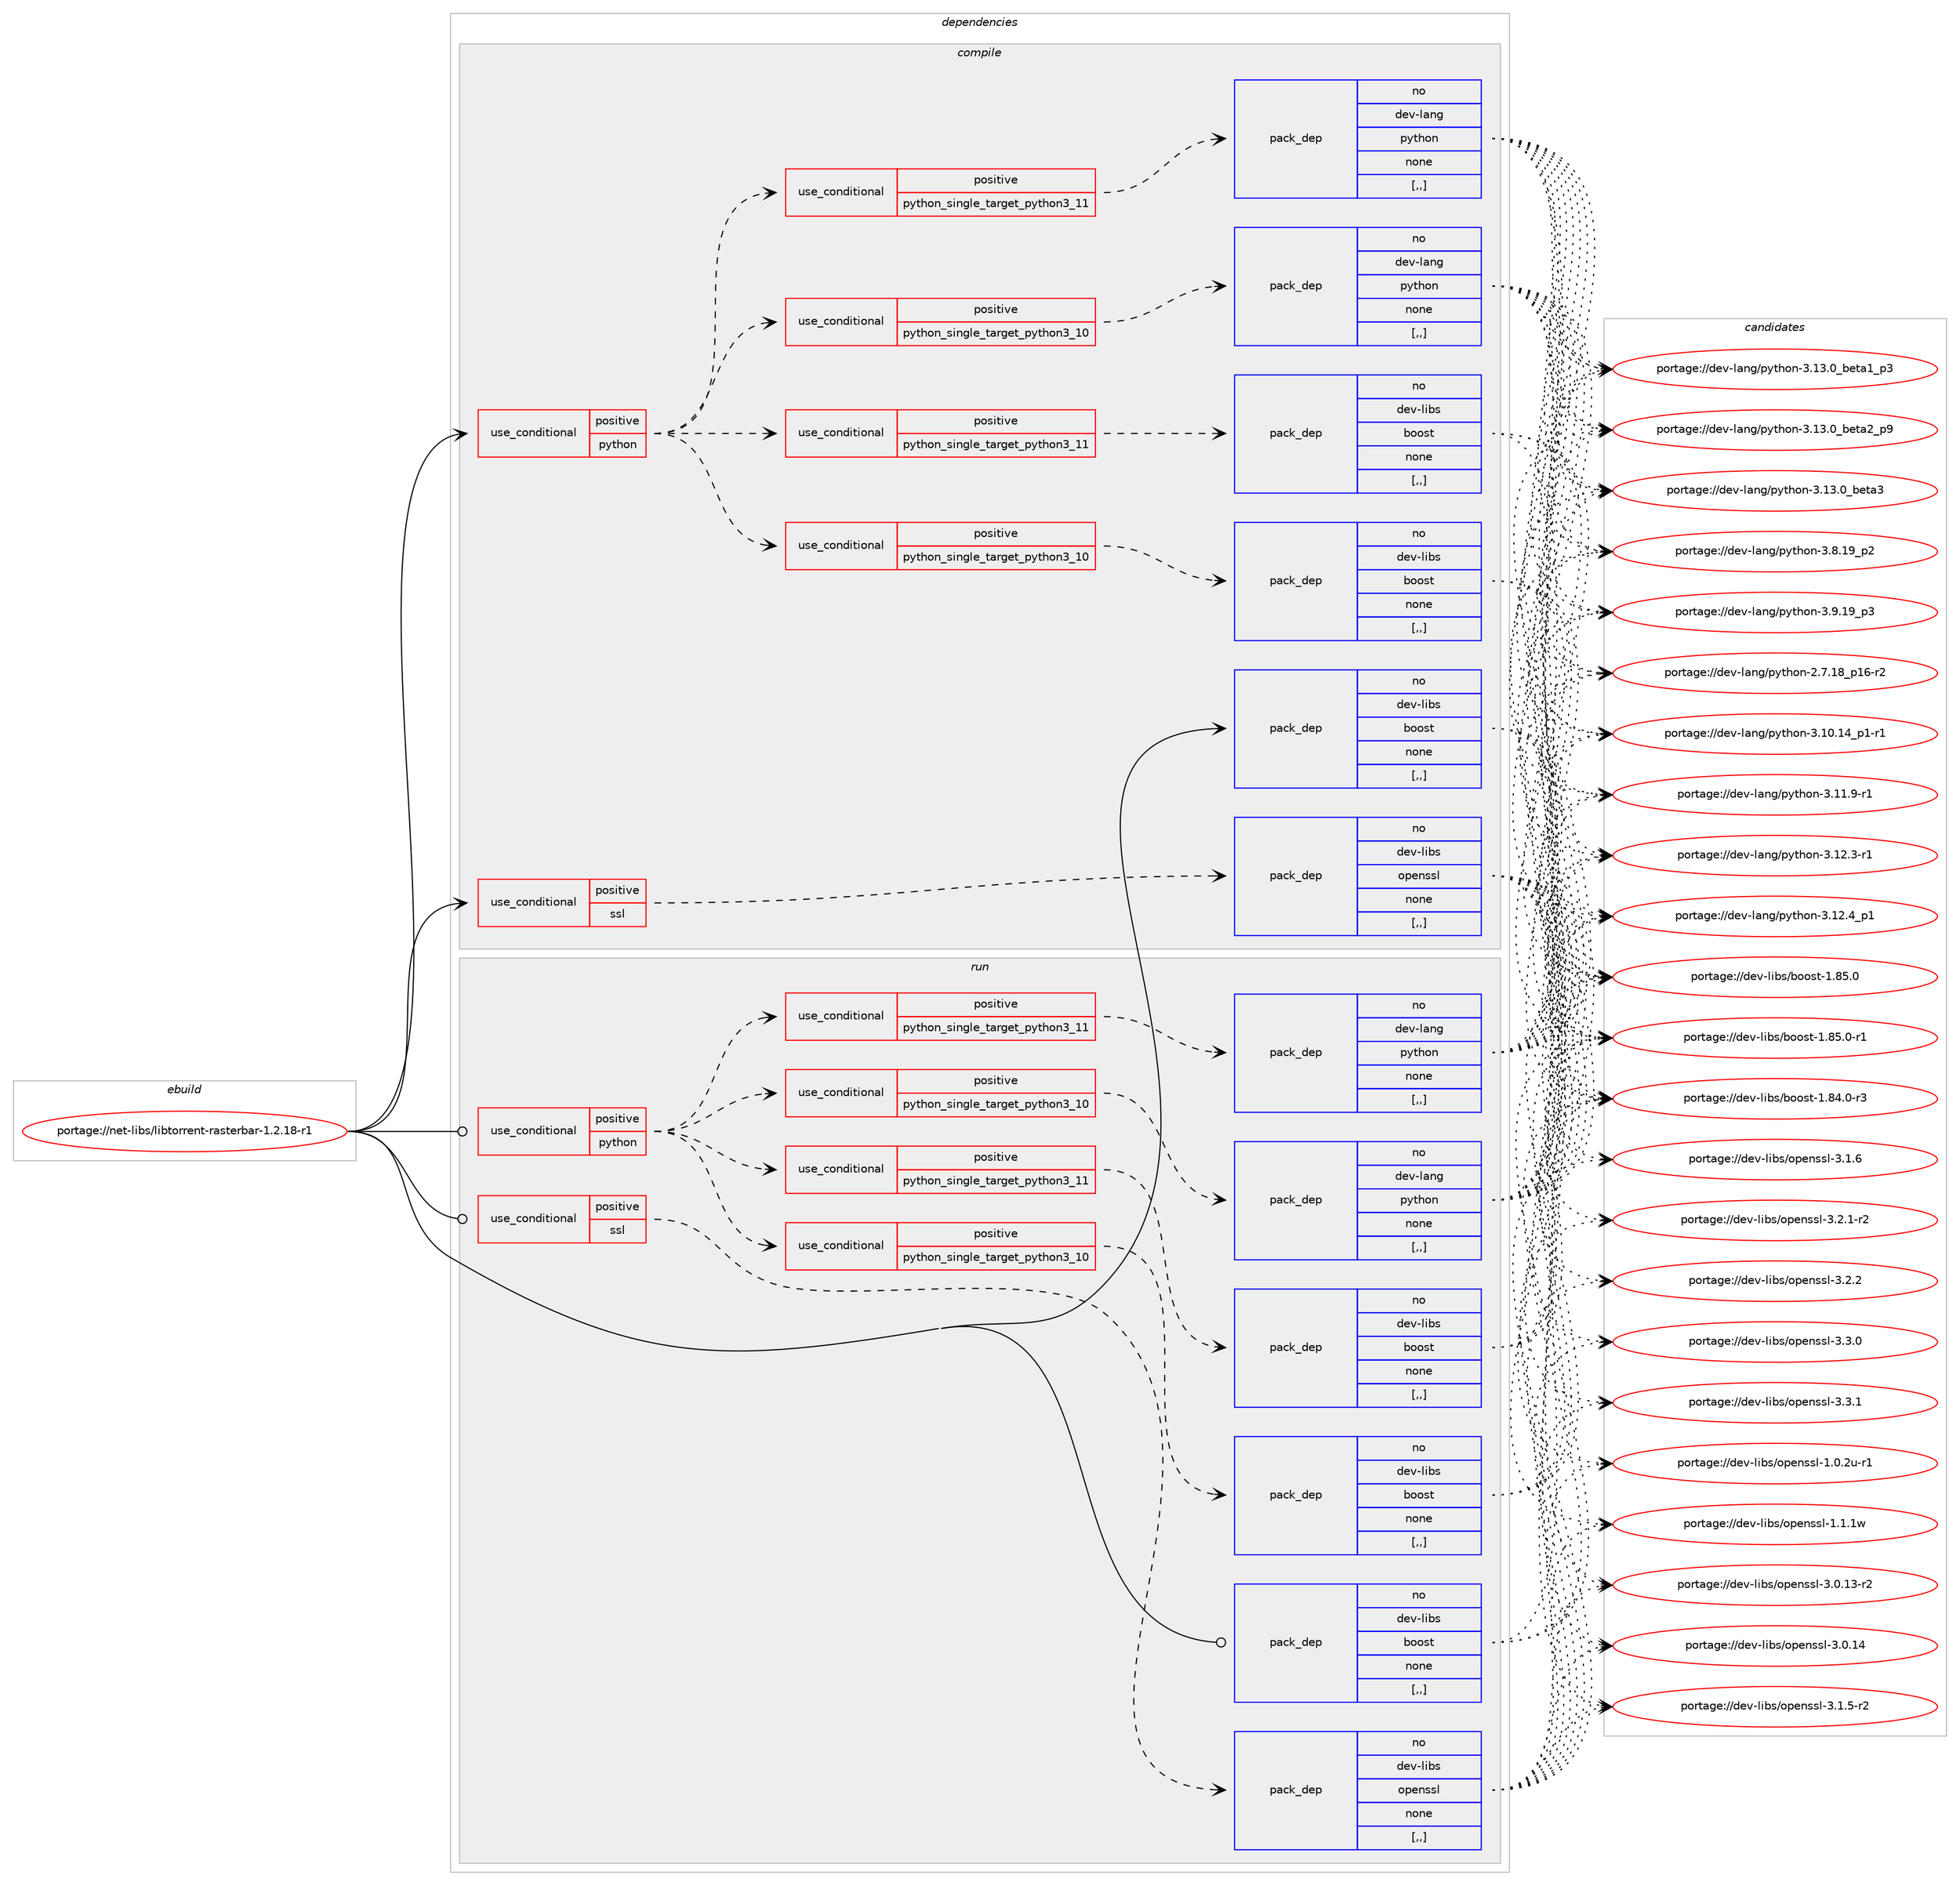 digraph prolog {

# *************
# Graph options
# *************

newrank=true;
concentrate=true;
compound=true;
graph [rankdir=LR,fontname=Helvetica,fontsize=10,ranksep=1.5];#, ranksep=2.5, nodesep=0.2];
edge  [arrowhead=vee];
node  [fontname=Helvetica,fontsize=10];

# **********
# The ebuild
# **********

subgraph cluster_leftcol {
color=gray;
rank=same;
label=<<i>ebuild</i>>;
id [label="portage://net-libs/libtorrent-rasterbar-1.2.18-r1", color=red, width=4, href="../net-libs/libtorrent-rasterbar-1.2.18-r1.svg"];
}

# ****************
# The dependencies
# ****************

subgraph cluster_midcol {
color=gray;
label=<<i>dependencies</i>>;
subgraph cluster_compile {
fillcolor="#eeeeee";
style=filled;
label=<<i>compile</i>>;
subgraph cond91524 {
dependency351529 [label=<<TABLE BORDER="0" CELLBORDER="1" CELLSPACING="0" CELLPADDING="4"><TR><TD ROWSPAN="3" CELLPADDING="10">use_conditional</TD></TR><TR><TD>positive</TD></TR><TR><TD>python</TD></TR></TABLE>>, shape=none, color=red];
subgraph cond91525 {
dependency351530 [label=<<TABLE BORDER="0" CELLBORDER="1" CELLSPACING="0" CELLPADDING="4"><TR><TD ROWSPAN="3" CELLPADDING="10">use_conditional</TD></TR><TR><TD>positive</TD></TR><TR><TD>python_single_target_python3_10</TD></TR></TABLE>>, shape=none, color=red];
subgraph pack257400 {
dependency351531 [label=<<TABLE BORDER="0" CELLBORDER="1" CELLSPACING="0" CELLPADDING="4" WIDTH="220"><TR><TD ROWSPAN="6" CELLPADDING="30">pack_dep</TD></TR><TR><TD WIDTH="110">no</TD></TR><TR><TD>dev-lang</TD></TR><TR><TD>python</TD></TR><TR><TD>none</TD></TR><TR><TD>[,,]</TD></TR></TABLE>>, shape=none, color=blue];
}
dependency351530:e -> dependency351531:w [weight=20,style="dashed",arrowhead="vee"];
}
dependency351529:e -> dependency351530:w [weight=20,style="dashed",arrowhead="vee"];
subgraph cond91526 {
dependency351532 [label=<<TABLE BORDER="0" CELLBORDER="1" CELLSPACING="0" CELLPADDING="4"><TR><TD ROWSPAN="3" CELLPADDING="10">use_conditional</TD></TR><TR><TD>positive</TD></TR><TR><TD>python_single_target_python3_11</TD></TR></TABLE>>, shape=none, color=red];
subgraph pack257401 {
dependency351533 [label=<<TABLE BORDER="0" CELLBORDER="1" CELLSPACING="0" CELLPADDING="4" WIDTH="220"><TR><TD ROWSPAN="6" CELLPADDING="30">pack_dep</TD></TR><TR><TD WIDTH="110">no</TD></TR><TR><TD>dev-lang</TD></TR><TR><TD>python</TD></TR><TR><TD>none</TD></TR><TR><TD>[,,]</TD></TR></TABLE>>, shape=none, color=blue];
}
dependency351532:e -> dependency351533:w [weight=20,style="dashed",arrowhead="vee"];
}
dependency351529:e -> dependency351532:w [weight=20,style="dashed",arrowhead="vee"];
subgraph cond91527 {
dependency351534 [label=<<TABLE BORDER="0" CELLBORDER="1" CELLSPACING="0" CELLPADDING="4"><TR><TD ROWSPAN="3" CELLPADDING="10">use_conditional</TD></TR><TR><TD>positive</TD></TR><TR><TD>python_single_target_python3_10</TD></TR></TABLE>>, shape=none, color=red];
subgraph pack257402 {
dependency351535 [label=<<TABLE BORDER="0" CELLBORDER="1" CELLSPACING="0" CELLPADDING="4" WIDTH="220"><TR><TD ROWSPAN="6" CELLPADDING="30">pack_dep</TD></TR><TR><TD WIDTH="110">no</TD></TR><TR><TD>dev-libs</TD></TR><TR><TD>boost</TD></TR><TR><TD>none</TD></TR><TR><TD>[,,]</TD></TR></TABLE>>, shape=none, color=blue];
}
dependency351534:e -> dependency351535:w [weight=20,style="dashed",arrowhead="vee"];
}
dependency351529:e -> dependency351534:w [weight=20,style="dashed",arrowhead="vee"];
subgraph cond91528 {
dependency351536 [label=<<TABLE BORDER="0" CELLBORDER="1" CELLSPACING="0" CELLPADDING="4"><TR><TD ROWSPAN="3" CELLPADDING="10">use_conditional</TD></TR><TR><TD>positive</TD></TR><TR><TD>python_single_target_python3_11</TD></TR></TABLE>>, shape=none, color=red];
subgraph pack257403 {
dependency351537 [label=<<TABLE BORDER="0" CELLBORDER="1" CELLSPACING="0" CELLPADDING="4" WIDTH="220"><TR><TD ROWSPAN="6" CELLPADDING="30">pack_dep</TD></TR><TR><TD WIDTH="110">no</TD></TR><TR><TD>dev-libs</TD></TR><TR><TD>boost</TD></TR><TR><TD>none</TD></TR><TR><TD>[,,]</TD></TR></TABLE>>, shape=none, color=blue];
}
dependency351536:e -> dependency351537:w [weight=20,style="dashed",arrowhead="vee"];
}
dependency351529:e -> dependency351536:w [weight=20,style="dashed",arrowhead="vee"];
}
id:e -> dependency351529:w [weight=20,style="solid",arrowhead="vee"];
subgraph cond91529 {
dependency351538 [label=<<TABLE BORDER="0" CELLBORDER="1" CELLSPACING="0" CELLPADDING="4"><TR><TD ROWSPAN="3" CELLPADDING="10">use_conditional</TD></TR><TR><TD>positive</TD></TR><TR><TD>ssl</TD></TR></TABLE>>, shape=none, color=red];
subgraph pack257404 {
dependency351539 [label=<<TABLE BORDER="0" CELLBORDER="1" CELLSPACING="0" CELLPADDING="4" WIDTH="220"><TR><TD ROWSPAN="6" CELLPADDING="30">pack_dep</TD></TR><TR><TD WIDTH="110">no</TD></TR><TR><TD>dev-libs</TD></TR><TR><TD>openssl</TD></TR><TR><TD>none</TD></TR><TR><TD>[,,]</TD></TR></TABLE>>, shape=none, color=blue];
}
dependency351538:e -> dependency351539:w [weight=20,style="dashed",arrowhead="vee"];
}
id:e -> dependency351538:w [weight=20,style="solid",arrowhead="vee"];
subgraph pack257405 {
dependency351540 [label=<<TABLE BORDER="0" CELLBORDER="1" CELLSPACING="0" CELLPADDING="4" WIDTH="220"><TR><TD ROWSPAN="6" CELLPADDING="30">pack_dep</TD></TR><TR><TD WIDTH="110">no</TD></TR><TR><TD>dev-libs</TD></TR><TR><TD>boost</TD></TR><TR><TD>none</TD></TR><TR><TD>[,,]</TD></TR></TABLE>>, shape=none, color=blue];
}
id:e -> dependency351540:w [weight=20,style="solid",arrowhead="vee"];
}
subgraph cluster_compileandrun {
fillcolor="#eeeeee";
style=filled;
label=<<i>compile and run</i>>;
}
subgraph cluster_run {
fillcolor="#eeeeee";
style=filled;
label=<<i>run</i>>;
subgraph cond91530 {
dependency351541 [label=<<TABLE BORDER="0" CELLBORDER="1" CELLSPACING="0" CELLPADDING="4"><TR><TD ROWSPAN="3" CELLPADDING="10">use_conditional</TD></TR><TR><TD>positive</TD></TR><TR><TD>python</TD></TR></TABLE>>, shape=none, color=red];
subgraph cond91531 {
dependency351542 [label=<<TABLE BORDER="0" CELLBORDER="1" CELLSPACING="0" CELLPADDING="4"><TR><TD ROWSPAN="3" CELLPADDING="10">use_conditional</TD></TR><TR><TD>positive</TD></TR><TR><TD>python_single_target_python3_10</TD></TR></TABLE>>, shape=none, color=red];
subgraph pack257406 {
dependency351543 [label=<<TABLE BORDER="0" CELLBORDER="1" CELLSPACING="0" CELLPADDING="4" WIDTH="220"><TR><TD ROWSPAN="6" CELLPADDING="30">pack_dep</TD></TR><TR><TD WIDTH="110">no</TD></TR><TR><TD>dev-lang</TD></TR><TR><TD>python</TD></TR><TR><TD>none</TD></TR><TR><TD>[,,]</TD></TR></TABLE>>, shape=none, color=blue];
}
dependency351542:e -> dependency351543:w [weight=20,style="dashed",arrowhead="vee"];
}
dependency351541:e -> dependency351542:w [weight=20,style="dashed",arrowhead="vee"];
subgraph cond91532 {
dependency351544 [label=<<TABLE BORDER="0" CELLBORDER="1" CELLSPACING="0" CELLPADDING="4"><TR><TD ROWSPAN="3" CELLPADDING="10">use_conditional</TD></TR><TR><TD>positive</TD></TR><TR><TD>python_single_target_python3_11</TD></TR></TABLE>>, shape=none, color=red];
subgraph pack257407 {
dependency351545 [label=<<TABLE BORDER="0" CELLBORDER="1" CELLSPACING="0" CELLPADDING="4" WIDTH="220"><TR><TD ROWSPAN="6" CELLPADDING="30">pack_dep</TD></TR><TR><TD WIDTH="110">no</TD></TR><TR><TD>dev-lang</TD></TR><TR><TD>python</TD></TR><TR><TD>none</TD></TR><TR><TD>[,,]</TD></TR></TABLE>>, shape=none, color=blue];
}
dependency351544:e -> dependency351545:w [weight=20,style="dashed",arrowhead="vee"];
}
dependency351541:e -> dependency351544:w [weight=20,style="dashed",arrowhead="vee"];
subgraph cond91533 {
dependency351546 [label=<<TABLE BORDER="0" CELLBORDER="1" CELLSPACING="0" CELLPADDING="4"><TR><TD ROWSPAN="3" CELLPADDING="10">use_conditional</TD></TR><TR><TD>positive</TD></TR><TR><TD>python_single_target_python3_10</TD></TR></TABLE>>, shape=none, color=red];
subgraph pack257408 {
dependency351547 [label=<<TABLE BORDER="0" CELLBORDER="1" CELLSPACING="0" CELLPADDING="4" WIDTH="220"><TR><TD ROWSPAN="6" CELLPADDING="30">pack_dep</TD></TR><TR><TD WIDTH="110">no</TD></TR><TR><TD>dev-libs</TD></TR><TR><TD>boost</TD></TR><TR><TD>none</TD></TR><TR><TD>[,,]</TD></TR></TABLE>>, shape=none, color=blue];
}
dependency351546:e -> dependency351547:w [weight=20,style="dashed",arrowhead="vee"];
}
dependency351541:e -> dependency351546:w [weight=20,style="dashed",arrowhead="vee"];
subgraph cond91534 {
dependency351548 [label=<<TABLE BORDER="0" CELLBORDER="1" CELLSPACING="0" CELLPADDING="4"><TR><TD ROWSPAN="3" CELLPADDING="10">use_conditional</TD></TR><TR><TD>positive</TD></TR><TR><TD>python_single_target_python3_11</TD></TR></TABLE>>, shape=none, color=red];
subgraph pack257409 {
dependency351549 [label=<<TABLE BORDER="0" CELLBORDER="1" CELLSPACING="0" CELLPADDING="4" WIDTH="220"><TR><TD ROWSPAN="6" CELLPADDING="30">pack_dep</TD></TR><TR><TD WIDTH="110">no</TD></TR><TR><TD>dev-libs</TD></TR><TR><TD>boost</TD></TR><TR><TD>none</TD></TR><TR><TD>[,,]</TD></TR></TABLE>>, shape=none, color=blue];
}
dependency351548:e -> dependency351549:w [weight=20,style="dashed",arrowhead="vee"];
}
dependency351541:e -> dependency351548:w [weight=20,style="dashed",arrowhead="vee"];
}
id:e -> dependency351541:w [weight=20,style="solid",arrowhead="odot"];
subgraph cond91535 {
dependency351550 [label=<<TABLE BORDER="0" CELLBORDER="1" CELLSPACING="0" CELLPADDING="4"><TR><TD ROWSPAN="3" CELLPADDING="10">use_conditional</TD></TR><TR><TD>positive</TD></TR><TR><TD>ssl</TD></TR></TABLE>>, shape=none, color=red];
subgraph pack257410 {
dependency351551 [label=<<TABLE BORDER="0" CELLBORDER="1" CELLSPACING="0" CELLPADDING="4" WIDTH="220"><TR><TD ROWSPAN="6" CELLPADDING="30">pack_dep</TD></TR><TR><TD WIDTH="110">no</TD></TR><TR><TD>dev-libs</TD></TR><TR><TD>openssl</TD></TR><TR><TD>none</TD></TR><TR><TD>[,,]</TD></TR></TABLE>>, shape=none, color=blue];
}
dependency351550:e -> dependency351551:w [weight=20,style="dashed",arrowhead="vee"];
}
id:e -> dependency351550:w [weight=20,style="solid",arrowhead="odot"];
subgraph pack257411 {
dependency351552 [label=<<TABLE BORDER="0" CELLBORDER="1" CELLSPACING="0" CELLPADDING="4" WIDTH="220"><TR><TD ROWSPAN="6" CELLPADDING="30">pack_dep</TD></TR><TR><TD WIDTH="110">no</TD></TR><TR><TD>dev-libs</TD></TR><TR><TD>boost</TD></TR><TR><TD>none</TD></TR><TR><TD>[,,]</TD></TR></TABLE>>, shape=none, color=blue];
}
id:e -> dependency351552:w [weight=20,style="solid",arrowhead="odot"];
}
}

# **************
# The candidates
# **************

subgraph cluster_choices {
rank=same;
color=gray;
label=<<i>candidates</i>>;

subgraph choice257400 {
color=black;
nodesep=1;
choice100101118451089711010347112121116104111110455046554649569511249544511450 [label="portage://dev-lang/python-2.7.18_p16-r2", color=red, width=4,href="../dev-lang/python-2.7.18_p16-r2.svg"];
choice100101118451089711010347112121116104111110455146494846495295112494511449 [label="portage://dev-lang/python-3.10.14_p1-r1", color=red, width=4,href="../dev-lang/python-3.10.14_p1-r1.svg"];
choice100101118451089711010347112121116104111110455146494946574511449 [label="portage://dev-lang/python-3.11.9-r1", color=red, width=4,href="../dev-lang/python-3.11.9-r1.svg"];
choice100101118451089711010347112121116104111110455146495046514511449 [label="portage://dev-lang/python-3.12.3-r1", color=red, width=4,href="../dev-lang/python-3.12.3-r1.svg"];
choice100101118451089711010347112121116104111110455146495046529511249 [label="portage://dev-lang/python-3.12.4_p1", color=red, width=4,href="../dev-lang/python-3.12.4_p1.svg"];
choice10010111845108971101034711212111610411111045514649514648959810111697499511251 [label="portage://dev-lang/python-3.13.0_beta1_p3", color=red, width=4,href="../dev-lang/python-3.13.0_beta1_p3.svg"];
choice10010111845108971101034711212111610411111045514649514648959810111697509511257 [label="portage://dev-lang/python-3.13.0_beta2_p9", color=red, width=4,href="../dev-lang/python-3.13.0_beta2_p9.svg"];
choice1001011184510897110103471121211161041111104551464951464895981011169751 [label="portage://dev-lang/python-3.13.0_beta3", color=red, width=4,href="../dev-lang/python-3.13.0_beta3.svg"];
choice100101118451089711010347112121116104111110455146564649579511250 [label="portage://dev-lang/python-3.8.19_p2", color=red, width=4,href="../dev-lang/python-3.8.19_p2.svg"];
choice100101118451089711010347112121116104111110455146574649579511251 [label="portage://dev-lang/python-3.9.19_p3", color=red, width=4,href="../dev-lang/python-3.9.19_p3.svg"];
dependency351531:e -> choice100101118451089711010347112121116104111110455046554649569511249544511450:w [style=dotted,weight="100"];
dependency351531:e -> choice100101118451089711010347112121116104111110455146494846495295112494511449:w [style=dotted,weight="100"];
dependency351531:e -> choice100101118451089711010347112121116104111110455146494946574511449:w [style=dotted,weight="100"];
dependency351531:e -> choice100101118451089711010347112121116104111110455146495046514511449:w [style=dotted,weight="100"];
dependency351531:e -> choice100101118451089711010347112121116104111110455146495046529511249:w [style=dotted,weight="100"];
dependency351531:e -> choice10010111845108971101034711212111610411111045514649514648959810111697499511251:w [style=dotted,weight="100"];
dependency351531:e -> choice10010111845108971101034711212111610411111045514649514648959810111697509511257:w [style=dotted,weight="100"];
dependency351531:e -> choice1001011184510897110103471121211161041111104551464951464895981011169751:w [style=dotted,weight="100"];
dependency351531:e -> choice100101118451089711010347112121116104111110455146564649579511250:w [style=dotted,weight="100"];
dependency351531:e -> choice100101118451089711010347112121116104111110455146574649579511251:w [style=dotted,weight="100"];
}
subgraph choice257401 {
color=black;
nodesep=1;
choice100101118451089711010347112121116104111110455046554649569511249544511450 [label="portage://dev-lang/python-2.7.18_p16-r2", color=red, width=4,href="../dev-lang/python-2.7.18_p16-r2.svg"];
choice100101118451089711010347112121116104111110455146494846495295112494511449 [label="portage://dev-lang/python-3.10.14_p1-r1", color=red, width=4,href="../dev-lang/python-3.10.14_p1-r1.svg"];
choice100101118451089711010347112121116104111110455146494946574511449 [label="portage://dev-lang/python-3.11.9-r1", color=red, width=4,href="../dev-lang/python-3.11.9-r1.svg"];
choice100101118451089711010347112121116104111110455146495046514511449 [label="portage://dev-lang/python-3.12.3-r1", color=red, width=4,href="../dev-lang/python-3.12.3-r1.svg"];
choice100101118451089711010347112121116104111110455146495046529511249 [label="portage://dev-lang/python-3.12.4_p1", color=red, width=4,href="../dev-lang/python-3.12.4_p1.svg"];
choice10010111845108971101034711212111610411111045514649514648959810111697499511251 [label="portage://dev-lang/python-3.13.0_beta1_p3", color=red, width=4,href="../dev-lang/python-3.13.0_beta1_p3.svg"];
choice10010111845108971101034711212111610411111045514649514648959810111697509511257 [label="portage://dev-lang/python-3.13.0_beta2_p9", color=red, width=4,href="../dev-lang/python-3.13.0_beta2_p9.svg"];
choice1001011184510897110103471121211161041111104551464951464895981011169751 [label="portage://dev-lang/python-3.13.0_beta3", color=red, width=4,href="../dev-lang/python-3.13.0_beta3.svg"];
choice100101118451089711010347112121116104111110455146564649579511250 [label="portage://dev-lang/python-3.8.19_p2", color=red, width=4,href="../dev-lang/python-3.8.19_p2.svg"];
choice100101118451089711010347112121116104111110455146574649579511251 [label="portage://dev-lang/python-3.9.19_p3", color=red, width=4,href="../dev-lang/python-3.9.19_p3.svg"];
dependency351533:e -> choice100101118451089711010347112121116104111110455046554649569511249544511450:w [style=dotted,weight="100"];
dependency351533:e -> choice100101118451089711010347112121116104111110455146494846495295112494511449:w [style=dotted,weight="100"];
dependency351533:e -> choice100101118451089711010347112121116104111110455146494946574511449:w [style=dotted,weight="100"];
dependency351533:e -> choice100101118451089711010347112121116104111110455146495046514511449:w [style=dotted,weight="100"];
dependency351533:e -> choice100101118451089711010347112121116104111110455146495046529511249:w [style=dotted,weight="100"];
dependency351533:e -> choice10010111845108971101034711212111610411111045514649514648959810111697499511251:w [style=dotted,weight="100"];
dependency351533:e -> choice10010111845108971101034711212111610411111045514649514648959810111697509511257:w [style=dotted,weight="100"];
dependency351533:e -> choice1001011184510897110103471121211161041111104551464951464895981011169751:w [style=dotted,weight="100"];
dependency351533:e -> choice100101118451089711010347112121116104111110455146564649579511250:w [style=dotted,weight="100"];
dependency351533:e -> choice100101118451089711010347112121116104111110455146574649579511251:w [style=dotted,weight="100"];
}
subgraph choice257402 {
color=black;
nodesep=1;
choice10010111845108105981154798111111115116454946565246484511451 [label="portage://dev-libs/boost-1.84.0-r3", color=red, width=4,href="../dev-libs/boost-1.84.0-r3.svg"];
choice1001011184510810598115479811111111511645494656534648 [label="portage://dev-libs/boost-1.85.0", color=red, width=4,href="../dev-libs/boost-1.85.0.svg"];
choice10010111845108105981154798111111115116454946565346484511449 [label="portage://dev-libs/boost-1.85.0-r1", color=red, width=4,href="../dev-libs/boost-1.85.0-r1.svg"];
dependency351535:e -> choice10010111845108105981154798111111115116454946565246484511451:w [style=dotted,weight="100"];
dependency351535:e -> choice1001011184510810598115479811111111511645494656534648:w [style=dotted,weight="100"];
dependency351535:e -> choice10010111845108105981154798111111115116454946565346484511449:w [style=dotted,weight="100"];
}
subgraph choice257403 {
color=black;
nodesep=1;
choice10010111845108105981154798111111115116454946565246484511451 [label="portage://dev-libs/boost-1.84.0-r3", color=red, width=4,href="../dev-libs/boost-1.84.0-r3.svg"];
choice1001011184510810598115479811111111511645494656534648 [label="portage://dev-libs/boost-1.85.0", color=red, width=4,href="../dev-libs/boost-1.85.0.svg"];
choice10010111845108105981154798111111115116454946565346484511449 [label="portage://dev-libs/boost-1.85.0-r1", color=red, width=4,href="../dev-libs/boost-1.85.0-r1.svg"];
dependency351537:e -> choice10010111845108105981154798111111115116454946565246484511451:w [style=dotted,weight="100"];
dependency351537:e -> choice1001011184510810598115479811111111511645494656534648:w [style=dotted,weight="100"];
dependency351537:e -> choice10010111845108105981154798111111115116454946565346484511449:w [style=dotted,weight="100"];
}
subgraph choice257404 {
color=black;
nodesep=1;
choice1001011184510810598115471111121011101151151084549464846501174511449 [label="portage://dev-libs/openssl-1.0.2u-r1", color=red, width=4,href="../dev-libs/openssl-1.0.2u-r1.svg"];
choice100101118451081059811547111112101110115115108454946494649119 [label="portage://dev-libs/openssl-1.1.1w", color=red, width=4,href="../dev-libs/openssl-1.1.1w.svg"];
choice100101118451081059811547111112101110115115108455146484649514511450 [label="portage://dev-libs/openssl-3.0.13-r2", color=red, width=4,href="../dev-libs/openssl-3.0.13-r2.svg"];
choice10010111845108105981154711111210111011511510845514648464952 [label="portage://dev-libs/openssl-3.0.14", color=red, width=4,href="../dev-libs/openssl-3.0.14.svg"];
choice1001011184510810598115471111121011101151151084551464946534511450 [label="portage://dev-libs/openssl-3.1.5-r2", color=red, width=4,href="../dev-libs/openssl-3.1.5-r2.svg"];
choice100101118451081059811547111112101110115115108455146494654 [label="portage://dev-libs/openssl-3.1.6", color=red, width=4,href="../dev-libs/openssl-3.1.6.svg"];
choice1001011184510810598115471111121011101151151084551465046494511450 [label="portage://dev-libs/openssl-3.2.1-r2", color=red, width=4,href="../dev-libs/openssl-3.2.1-r2.svg"];
choice100101118451081059811547111112101110115115108455146504650 [label="portage://dev-libs/openssl-3.2.2", color=red, width=4,href="../dev-libs/openssl-3.2.2.svg"];
choice100101118451081059811547111112101110115115108455146514648 [label="portage://dev-libs/openssl-3.3.0", color=red, width=4,href="../dev-libs/openssl-3.3.0.svg"];
choice100101118451081059811547111112101110115115108455146514649 [label="portage://dev-libs/openssl-3.3.1", color=red, width=4,href="../dev-libs/openssl-3.3.1.svg"];
dependency351539:e -> choice1001011184510810598115471111121011101151151084549464846501174511449:w [style=dotted,weight="100"];
dependency351539:e -> choice100101118451081059811547111112101110115115108454946494649119:w [style=dotted,weight="100"];
dependency351539:e -> choice100101118451081059811547111112101110115115108455146484649514511450:w [style=dotted,weight="100"];
dependency351539:e -> choice10010111845108105981154711111210111011511510845514648464952:w [style=dotted,weight="100"];
dependency351539:e -> choice1001011184510810598115471111121011101151151084551464946534511450:w [style=dotted,weight="100"];
dependency351539:e -> choice100101118451081059811547111112101110115115108455146494654:w [style=dotted,weight="100"];
dependency351539:e -> choice1001011184510810598115471111121011101151151084551465046494511450:w [style=dotted,weight="100"];
dependency351539:e -> choice100101118451081059811547111112101110115115108455146504650:w [style=dotted,weight="100"];
dependency351539:e -> choice100101118451081059811547111112101110115115108455146514648:w [style=dotted,weight="100"];
dependency351539:e -> choice100101118451081059811547111112101110115115108455146514649:w [style=dotted,weight="100"];
}
subgraph choice257405 {
color=black;
nodesep=1;
choice10010111845108105981154798111111115116454946565246484511451 [label="portage://dev-libs/boost-1.84.0-r3", color=red, width=4,href="../dev-libs/boost-1.84.0-r3.svg"];
choice1001011184510810598115479811111111511645494656534648 [label="portage://dev-libs/boost-1.85.0", color=red, width=4,href="../dev-libs/boost-1.85.0.svg"];
choice10010111845108105981154798111111115116454946565346484511449 [label="portage://dev-libs/boost-1.85.0-r1", color=red, width=4,href="../dev-libs/boost-1.85.0-r1.svg"];
dependency351540:e -> choice10010111845108105981154798111111115116454946565246484511451:w [style=dotted,weight="100"];
dependency351540:e -> choice1001011184510810598115479811111111511645494656534648:w [style=dotted,weight="100"];
dependency351540:e -> choice10010111845108105981154798111111115116454946565346484511449:w [style=dotted,weight="100"];
}
subgraph choice257406 {
color=black;
nodesep=1;
choice100101118451089711010347112121116104111110455046554649569511249544511450 [label="portage://dev-lang/python-2.7.18_p16-r2", color=red, width=4,href="../dev-lang/python-2.7.18_p16-r2.svg"];
choice100101118451089711010347112121116104111110455146494846495295112494511449 [label="portage://dev-lang/python-3.10.14_p1-r1", color=red, width=4,href="../dev-lang/python-3.10.14_p1-r1.svg"];
choice100101118451089711010347112121116104111110455146494946574511449 [label="portage://dev-lang/python-3.11.9-r1", color=red, width=4,href="../dev-lang/python-3.11.9-r1.svg"];
choice100101118451089711010347112121116104111110455146495046514511449 [label="portage://dev-lang/python-3.12.3-r1", color=red, width=4,href="../dev-lang/python-3.12.3-r1.svg"];
choice100101118451089711010347112121116104111110455146495046529511249 [label="portage://dev-lang/python-3.12.4_p1", color=red, width=4,href="../dev-lang/python-3.12.4_p1.svg"];
choice10010111845108971101034711212111610411111045514649514648959810111697499511251 [label="portage://dev-lang/python-3.13.0_beta1_p3", color=red, width=4,href="../dev-lang/python-3.13.0_beta1_p3.svg"];
choice10010111845108971101034711212111610411111045514649514648959810111697509511257 [label="portage://dev-lang/python-3.13.0_beta2_p9", color=red, width=4,href="../dev-lang/python-3.13.0_beta2_p9.svg"];
choice1001011184510897110103471121211161041111104551464951464895981011169751 [label="portage://dev-lang/python-3.13.0_beta3", color=red, width=4,href="../dev-lang/python-3.13.0_beta3.svg"];
choice100101118451089711010347112121116104111110455146564649579511250 [label="portage://dev-lang/python-3.8.19_p2", color=red, width=4,href="../dev-lang/python-3.8.19_p2.svg"];
choice100101118451089711010347112121116104111110455146574649579511251 [label="portage://dev-lang/python-3.9.19_p3", color=red, width=4,href="../dev-lang/python-3.9.19_p3.svg"];
dependency351543:e -> choice100101118451089711010347112121116104111110455046554649569511249544511450:w [style=dotted,weight="100"];
dependency351543:e -> choice100101118451089711010347112121116104111110455146494846495295112494511449:w [style=dotted,weight="100"];
dependency351543:e -> choice100101118451089711010347112121116104111110455146494946574511449:w [style=dotted,weight="100"];
dependency351543:e -> choice100101118451089711010347112121116104111110455146495046514511449:w [style=dotted,weight="100"];
dependency351543:e -> choice100101118451089711010347112121116104111110455146495046529511249:w [style=dotted,weight="100"];
dependency351543:e -> choice10010111845108971101034711212111610411111045514649514648959810111697499511251:w [style=dotted,weight="100"];
dependency351543:e -> choice10010111845108971101034711212111610411111045514649514648959810111697509511257:w [style=dotted,weight="100"];
dependency351543:e -> choice1001011184510897110103471121211161041111104551464951464895981011169751:w [style=dotted,weight="100"];
dependency351543:e -> choice100101118451089711010347112121116104111110455146564649579511250:w [style=dotted,weight="100"];
dependency351543:e -> choice100101118451089711010347112121116104111110455146574649579511251:w [style=dotted,weight="100"];
}
subgraph choice257407 {
color=black;
nodesep=1;
choice100101118451089711010347112121116104111110455046554649569511249544511450 [label="portage://dev-lang/python-2.7.18_p16-r2", color=red, width=4,href="../dev-lang/python-2.7.18_p16-r2.svg"];
choice100101118451089711010347112121116104111110455146494846495295112494511449 [label="portage://dev-lang/python-3.10.14_p1-r1", color=red, width=4,href="../dev-lang/python-3.10.14_p1-r1.svg"];
choice100101118451089711010347112121116104111110455146494946574511449 [label="portage://dev-lang/python-3.11.9-r1", color=red, width=4,href="../dev-lang/python-3.11.9-r1.svg"];
choice100101118451089711010347112121116104111110455146495046514511449 [label="portage://dev-lang/python-3.12.3-r1", color=red, width=4,href="../dev-lang/python-3.12.3-r1.svg"];
choice100101118451089711010347112121116104111110455146495046529511249 [label="portage://dev-lang/python-3.12.4_p1", color=red, width=4,href="../dev-lang/python-3.12.4_p1.svg"];
choice10010111845108971101034711212111610411111045514649514648959810111697499511251 [label="portage://dev-lang/python-3.13.0_beta1_p3", color=red, width=4,href="../dev-lang/python-3.13.0_beta1_p3.svg"];
choice10010111845108971101034711212111610411111045514649514648959810111697509511257 [label="portage://dev-lang/python-3.13.0_beta2_p9", color=red, width=4,href="../dev-lang/python-3.13.0_beta2_p9.svg"];
choice1001011184510897110103471121211161041111104551464951464895981011169751 [label="portage://dev-lang/python-3.13.0_beta3", color=red, width=4,href="../dev-lang/python-3.13.0_beta3.svg"];
choice100101118451089711010347112121116104111110455146564649579511250 [label="portage://dev-lang/python-3.8.19_p2", color=red, width=4,href="../dev-lang/python-3.8.19_p2.svg"];
choice100101118451089711010347112121116104111110455146574649579511251 [label="portage://dev-lang/python-3.9.19_p3", color=red, width=4,href="../dev-lang/python-3.9.19_p3.svg"];
dependency351545:e -> choice100101118451089711010347112121116104111110455046554649569511249544511450:w [style=dotted,weight="100"];
dependency351545:e -> choice100101118451089711010347112121116104111110455146494846495295112494511449:w [style=dotted,weight="100"];
dependency351545:e -> choice100101118451089711010347112121116104111110455146494946574511449:w [style=dotted,weight="100"];
dependency351545:e -> choice100101118451089711010347112121116104111110455146495046514511449:w [style=dotted,weight="100"];
dependency351545:e -> choice100101118451089711010347112121116104111110455146495046529511249:w [style=dotted,weight="100"];
dependency351545:e -> choice10010111845108971101034711212111610411111045514649514648959810111697499511251:w [style=dotted,weight="100"];
dependency351545:e -> choice10010111845108971101034711212111610411111045514649514648959810111697509511257:w [style=dotted,weight="100"];
dependency351545:e -> choice1001011184510897110103471121211161041111104551464951464895981011169751:w [style=dotted,weight="100"];
dependency351545:e -> choice100101118451089711010347112121116104111110455146564649579511250:w [style=dotted,weight="100"];
dependency351545:e -> choice100101118451089711010347112121116104111110455146574649579511251:w [style=dotted,weight="100"];
}
subgraph choice257408 {
color=black;
nodesep=1;
choice10010111845108105981154798111111115116454946565246484511451 [label="portage://dev-libs/boost-1.84.0-r3", color=red, width=4,href="../dev-libs/boost-1.84.0-r3.svg"];
choice1001011184510810598115479811111111511645494656534648 [label="portage://dev-libs/boost-1.85.0", color=red, width=4,href="../dev-libs/boost-1.85.0.svg"];
choice10010111845108105981154798111111115116454946565346484511449 [label="portage://dev-libs/boost-1.85.0-r1", color=red, width=4,href="../dev-libs/boost-1.85.0-r1.svg"];
dependency351547:e -> choice10010111845108105981154798111111115116454946565246484511451:w [style=dotted,weight="100"];
dependency351547:e -> choice1001011184510810598115479811111111511645494656534648:w [style=dotted,weight="100"];
dependency351547:e -> choice10010111845108105981154798111111115116454946565346484511449:w [style=dotted,weight="100"];
}
subgraph choice257409 {
color=black;
nodesep=1;
choice10010111845108105981154798111111115116454946565246484511451 [label="portage://dev-libs/boost-1.84.0-r3", color=red, width=4,href="../dev-libs/boost-1.84.0-r3.svg"];
choice1001011184510810598115479811111111511645494656534648 [label="portage://dev-libs/boost-1.85.0", color=red, width=4,href="../dev-libs/boost-1.85.0.svg"];
choice10010111845108105981154798111111115116454946565346484511449 [label="portage://dev-libs/boost-1.85.0-r1", color=red, width=4,href="../dev-libs/boost-1.85.0-r1.svg"];
dependency351549:e -> choice10010111845108105981154798111111115116454946565246484511451:w [style=dotted,weight="100"];
dependency351549:e -> choice1001011184510810598115479811111111511645494656534648:w [style=dotted,weight="100"];
dependency351549:e -> choice10010111845108105981154798111111115116454946565346484511449:w [style=dotted,weight="100"];
}
subgraph choice257410 {
color=black;
nodesep=1;
choice1001011184510810598115471111121011101151151084549464846501174511449 [label="portage://dev-libs/openssl-1.0.2u-r1", color=red, width=4,href="../dev-libs/openssl-1.0.2u-r1.svg"];
choice100101118451081059811547111112101110115115108454946494649119 [label="portage://dev-libs/openssl-1.1.1w", color=red, width=4,href="../dev-libs/openssl-1.1.1w.svg"];
choice100101118451081059811547111112101110115115108455146484649514511450 [label="portage://dev-libs/openssl-3.0.13-r2", color=red, width=4,href="../dev-libs/openssl-3.0.13-r2.svg"];
choice10010111845108105981154711111210111011511510845514648464952 [label="portage://dev-libs/openssl-3.0.14", color=red, width=4,href="../dev-libs/openssl-3.0.14.svg"];
choice1001011184510810598115471111121011101151151084551464946534511450 [label="portage://dev-libs/openssl-3.1.5-r2", color=red, width=4,href="../dev-libs/openssl-3.1.5-r2.svg"];
choice100101118451081059811547111112101110115115108455146494654 [label="portage://dev-libs/openssl-3.1.6", color=red, width=4,href="../dev-libs/openssl-3.1.6.svg"];
choice1001011184510810598115471111121011101151151084551465046494511450 [label="portage://dev-libs/openssl-3.2.1-r2", color=red, width=4,href="../dev-libs/openssl-3.2.1-r2.svg"];
choice100101118451081059811547111112101110115115108455146504650 [label="portage://dev-libs/openssl-3.2.2", color=red, width=4,href="../dev-libs/openssl-3.2.2.svg"];
choice100101118451081059811547111112101110115115108455146514648 [label="portage://dev-libs/openssl-3.3.0", color=red, width=4,href="../dev-libs/openssl-3.3.0.svg"];
choice100101118451081059811547111112101110115115108455146514649 [label="portage://dev-libs/openssl-3.3.1", color=red, width=4,href="../dev-libs/openssl-3.3.1.svg"];
dependency351551:e -> choice1001011184510810598115471111121011101151151084549464846501174511449:w [style=dotted,weight="100"];
dependency351551:e -> choice100101118451081059811547111112101110115115108454946494649119:w [style=dotted,weight="100"];
dependency351551:e -> choice100101118451081059811547111112101110115115108455146484649514511450:w [style=dotted,weight="100"];
dependency351551:e -> choice10010111845108105981154711111210111011511510845514648464952:w [style=dotted,weight="100"];
dependency351551:e -> choice1001011184510810598115471111121011101151151084551464946534511450:w [style=dotted,weight="100"];
dependency351551:e -> choice100101118451081059811547111112101110115115108455146494654:w [style=dotted,weight="100"];
dependency351551:e -> choice1001011184510810598115471111121011101151151084551465046494511450:w [style=dotted,weight="100"];
dependency351551:e -> choice100101118451081059811547111112101110115115108455146504650:w [style=dotted,weight="100"];
dependency351551:e -> choice100101118451081059811547111112101110115115108455146514648:w [style=dotted,weight="100"];
dependency351551:e -> choice100101118451081059811547111112101110115115108455146514649:w [style=dotted,weight="100"];
}
subgraph choice257411 {
color=black;
nodesep=1;
choice10010111845108105981154798111111115116454946565246484511451 [label="portage://dev-libs/boost-1.84.0-r3", color=red, width=4,href="../dev-libs/boost-1.84.0-r3.svg"];
choice1001011184510810598115479811111111511645494656534648 [label="portage://dev-libs/boost-1.85.0", color=red, width=4,href="../dev-libs/boost-1.85.0.svg"];
choice10010111845108105981154798111111115116454946565346484511449 [label="portage://dev-libs/boost-1.85.0-r1", color=red, width=4,href="../dev-libs/boost-1.85.0-r1.svg"];
dependency351552:e -> choice10010111845108105981154798111111115116454946565246484511451:w [style=dotted,weight="100"];
dependency351552:e -> choice1001011184510810598115479811111111511645494656534648:w [style=dotted,weight="100"];
dependency351552:e -> choice10010111845108105981154798111111115116454946565346484511449:w [style=dotted,weight="100"];
}
}

}
